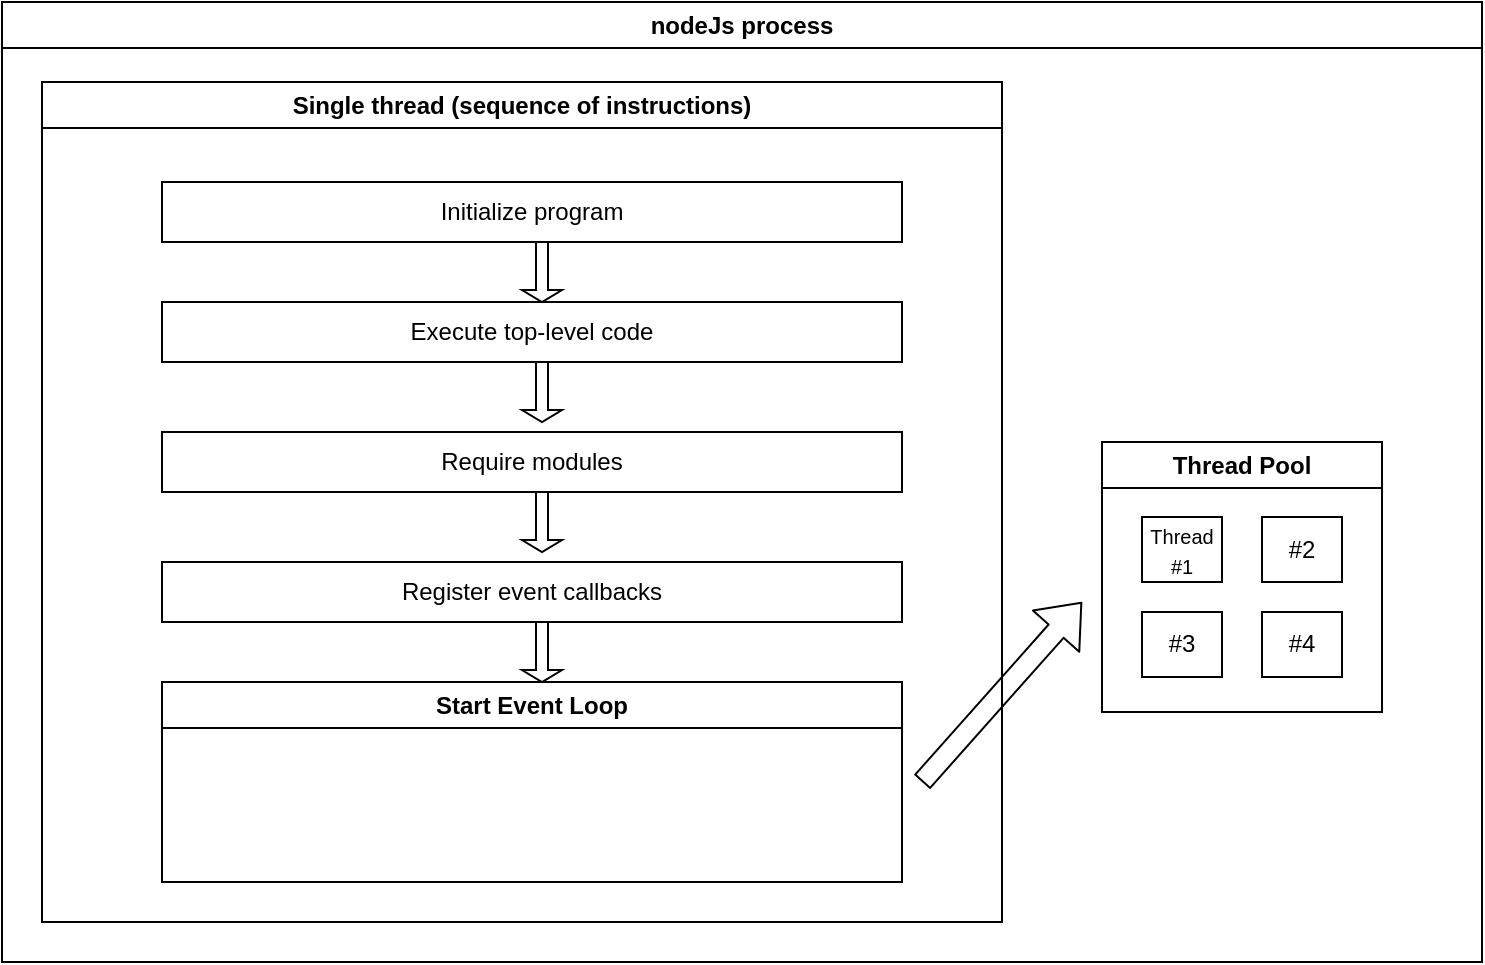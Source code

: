 <mxfile>
    <diagram id="-4RJY9b7GZO-taqIWBtN" name="Page-1">
        <mxGraphModel dx="1659" dy="714" grid="1" gridSize="10" guides="1" tooltips="1" connect="1" arrows="1" fold="1" page="1" pageScale="1" pageWidth="800" pageHeight="500" math="0" shadow="0">
            <root>
                <mxCell id="0"/>
                <mxCell id="1" parent="0"/>
                <mxCell id="2" value="nodeJs process" style="swimlane;whiteSpace=wrap;html=1;" vertex="1" parent="1">
                    <mxGeometry x="30" y="20" width="740" height="480" as="geometry"/>
                </mxCell>
                <mxCell id="3" value="Single thread (sequence of instructions)" style="swimlane;whiteSpace=wrap;html=1;" vertex="1" parent="2">
                    <mxGeometry x="20" y="40" width="480" height="420" as="geometry"/>
                </mxCell>
                <mxCell id="9" value="Initialize program" style="rounded=0;whiteSpace=wrap;html=1;" vertex="1" parent="3">
                    <mxGeometry x="60" y="50" width="370" height="30" as="geometry"/>
                </mxCell>
                <mxCell id="10" value="Execute top-level code" style="rounded=0;whiteSpace=wrap;html=1;" vertex="1" parent="3">
                    <mxGeometry x="60" y="110" width="370" height="30" as="geometry"/>
                </mxCell>
                <mxCell id="11" value="Require modules" style="rounded=0;whiteSpace=wrap;html=1;" vertex="1" parent="3">
                    <mxGeometry x="60" y="175" width="370" height="30" as="geometry"/>
                </mxCell>
                <mxCell id="12" value="Register event callbacks" style="rounded=0;whiteSpace=wrap;html=1;" vertex="1" parent="3">
                    <mxGeometry x="60" y="240" width="370" height="30" as="geometry"/>
                </mxCell>
                <mxCell id="13" value="Start Event Loop" style="swimlane;whiteSpace=wrap;html=1;" vertex="1" parent="3">
                    <mxGeometry x="60" y="300" width="370" height="100" as="geometry"/>
                </mxCell>
                <mxCell id="14" value="" style="shape=flexArrow;endArrow=classic;html=1;" edge="1" parent="3">
                    <mxGeometry width="50" height="50" relative="1" as="geometry">
                        <mxPoint x="440" y="350" as="sourcePoint"/>
                        <mxPoint x="520" y="260" as="targetPoint"/>
                    </mxGeometry>
                </mxCell>
                <mxCell id="15" value="" style="shape=singleArrow;direction=south;whiteSpace=wrap;html=1;" vertex="1" parent="3">
                    <mxGeometry x="240" y="80" width="20" height="30" as="geometry"/>
                </mxCell>
                <mxCell id="16" value="" style="shape=singleArrow;direction=south;whiteSpace=wrap;html=1;" vertex="1" parent="3">
                    <mxGeometry x="240" y="140" width="20" height="30" as="geometry"/>
                </mxCell>
                <mxCell id="17" value="" style="shape=singleArrow;direction=south;whiteSpace=wrap;html=1;" vertex="1" parent="3">
                    <mxGeometry x="240" y="205" width="20" height="30" as="geometry"/>
                </mxCell>
                <mxCell id="18" value="" style="shape=singleArrow;direction=south;whiteSpace=wrap;html=1;" vertex="1" parent="3">
                    <mxGeometry x="240" y="270" width="20" height="30" as="geometry"/>
                </mxCell>
                <mxCell id="4" value="Thread Pool" style="swimlane;whiteSpace=wrap;html=1;" vertex="1" parent="2">
                    <mxGeometry x="550" y="220" width="140" height="135" as="geometry"/>
                </mxCell>
                <mxCell id="5" value="&lt;font style=&quot;font-size: 10px;&quot;&gt;Thread #1&lt;/font&gt;" style="rounded=0;whiteSpace=wrap;html=1;" vertex="1" parent="4">
                    <mxGeometry x="20" y="37.5" width="40" height="32.5" as="geometry"/>
                </mxCell>
                <mxCell id="6" value="#2" style="rounded=0;whiteSpace=wrap;html=1;" vertex="1" parent="4">
                    <mxGeometry x="80" y="37.5" width="40" height="32.5" as="geometry"/>
                </mxCell>
                <mxCell id="7" value="#3" style="rounded=0;whiteSpace=wrap;html=1;" vertex="1" parent="4">
                    <mxGeometry x="20" y="85" width="40" height="32.5" as="geometry"/>
                </mxCell>
                <mxCell id="8" value="#4" style="rounded=0;whiteSpace=wrap;html=1;" vertex="1" parent="4">
                    <mxGeometry x="80" y="85" width="40" height="32.5" as="geometry"/>
                </mxCell>
            </root>
        </mxGraphModel>
    </diagram>
</mxfile>